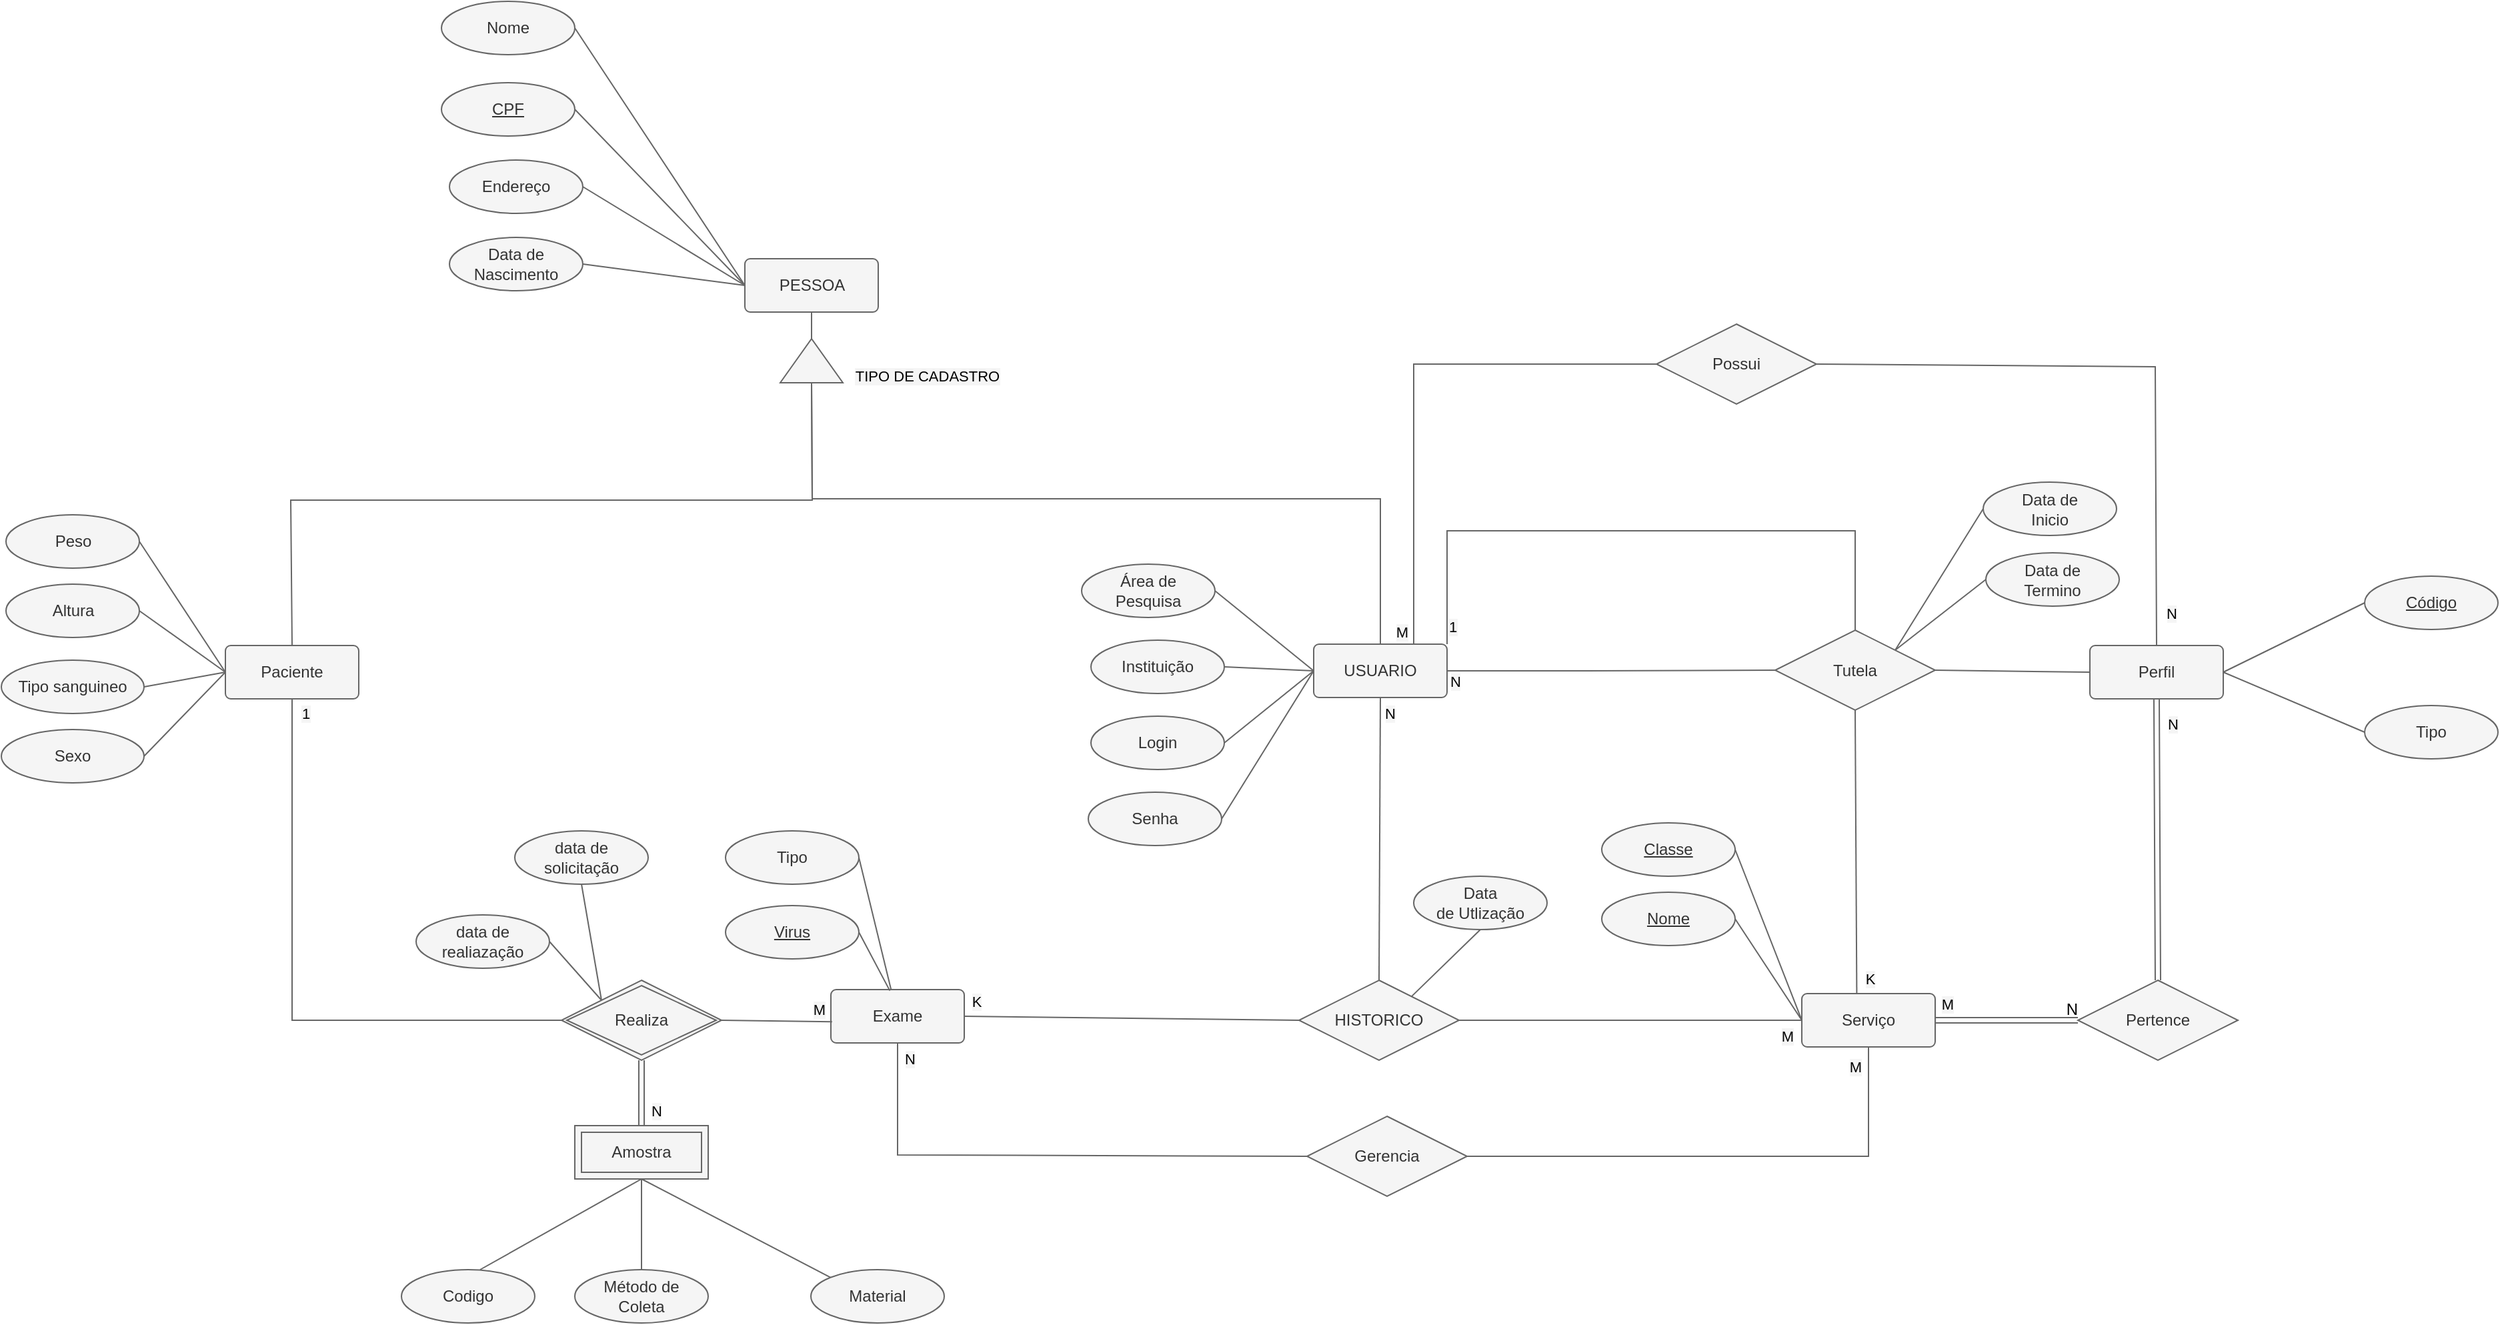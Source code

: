 <mxfile version="13.3.4" type="device"><diagram id="C5RBs43oDa-KdzZeNtuy" name="Page-1"><mxGraphModel dx="1355" dy="747" grid="0" gridSize="10" guides="1" tooltips="1" connect="1" arrows="1" fold="1" page="1" pageScale="1" pageWidth="3300" pageHeight="4681" background="#FFFFFF" math="0" shadow="0"><root><mxCell id="WIyWlLk6GJQsqaUBKTNV-0"/><mxCell id="WIyWlLk6GJQsqaUBKTNV-1" parent="WIyWlLk6GJQsqaUBKTNV-0"/><mxCell id="lvvmGRznCCcp2vPMVNIR-0" value="&lt;div&gt;USUARIO&lt;/div&gt;" style="rounded=1;arcSize=10;whiteSpace=wrap;html=1;align=center;labelBorderColor=none;labelBackgroundColor=none;strokeColor=#666666;fillColor=#f5f5f5;fontColor=#333333;" parent="WIyWlLk6GJQsqaUBKTNV-1" vertex="1"><mxGeometry x="1018" y="598" width="100" height="40" as="geometry"/></mxCell><mxCell id="lvvmGRznCCcp2vPMVNIR-1" value="Endereço" style="ellipse;whiteSpace=wrap;html=1;align=center;labelBorderColor=none;labelBackgroundColor=none;strokeColor=#666666;fillColor=#f5f5f5;fontColor=#333333;" parent="WIyWlLk6GJQsqaUBKTNV-1" vertex="1"><mxGeometry x="370" y="235" width="100" height="40" as="geometry"/></mxCell><mxCell id="lvvmGRznCCcp2vPMVNIR-2" value="&lt;div&gt;Área de &lt;br&gt;&lt;/div&gt;&lt;div&gt;Pesquisa&lt;br&gt;&lt;/div&gt;" style="ellipse;whiteSpace=wrap;html=1;align=center;labelBorderColor=none;labelBackgroundColor=none;strokeColor=#666666;fillColor=#f5f5f5;fontColor=#333333;" parent="WIyWlLk6GJQsqaUBKTNV-1" vertex="1"><mxGeometry x="844" y="538" width="100" height="40" as="geometry"/></mxCell><mxCell id="lvvmGRznCCcp2vPMVNIR-3" value="Instituição" style="ellipse;whiteSpace=wrap;html=1;align=center;labelBorderColor=none;labelBackgroundColor=none;strokeColor=#666666;fillColor=#f5f5f5;fontColor=#333333;" parent="WIyWlLk6GJQsqaUBKTNV-1" vertex="1"><mxGeometry x="851" y="595" width="100" height="40" as="geometry"/></mxCell><mxCell id="lvvmGRznCCcp2vPMVNIR-4" value="Nome" style="ellipse;whiteSpace=wrap;html=1;align=center;labelBorderColor=none;labelBackgroundColor=none;strokeColor=#666666;fillColor=#f5f5f5;fontColor=#333333;" parent="WIyWlLk6GJQsqaUBKTNV-1" vertex="1"><mxGeometry x="364" y="116" width="100" height="40" as="geometry"/></mxCell><mxCell id="lvvmGRznCCcp2vPMVNIR-5" value="&lt;div&gt;Data de&lt;/div&gt;&lt;div&gt;Nascimento&lt;br&gt;&lt;/div&gt;" style="ellipse;whiteSpace=wrap;html=1;align=center;labelBorderColor=none;labelBackgroundColor=none;strokeColor=#666666;fillColor=#f5f5f5;fontColor=#333333;" parent="WIyWlLk6GJQsqaUBKTNV-1" vertex="1"><mxGeometry x="370" y="293" width="100" height="40" as="geometry"/></mxCell><mxCell id="lvvmGRznCCcp2vPMVNIR-6" value="Login" style="ellipse;whiteSpace=wrap;html=1;align=center;labelBorderColor=none;labelBackgroundColor=none;strokeColor=#666666;fillColor=#f5f5f5;fontColor=#333333;" parent="WIyWlLk6GJQsqaUBKTNV-1" vertex="1"><mxGeometry x="851" y="652" width="100" height="40" as="geometry"/></mxCell><mxCell id="lvvmGRznCCcp2vPMVNIR-7" value="Tutela" style="shape=rhombus;perimeter=rhombusPerimeter;whiteSpace=wrap;html=1;align=center;labelBorderColor=none;labelBackgroundColor=none;strokeColor=#666666;fillColor=#f5f5f5;fontColor=#333333;" parent="WIyWlLk6GJQsqaUBKTNV-1" vertex="1"><mxGeometry x="1364" y="587.5" width="120" height="60" as="geometry"/></mxCell><mxCell id="lvvmGRznCCcp2vPMVNIR-8" value="Serviço" style="rounded=1;arcSize=10;whiteSpace=wrap;html=1;align=center;labelBorderColor=none;labelBackgroundColor=none;strokeColor=#666666;fillColor=#f5f5f5;fontColor=#333333;" parent="WIyWlLk6GJQsqaUBKTNV-1" vertex="1"><mxGeometry x="1384" y="860" width="100" height="40" as="geometry"/></mxCell><mxCell id="lvvmGRznCCcp2vPMVNIR-9" value="Gerencia" style="shape=rhombus;perimeter=rhombusPerimeter;whiteSpace=wrap;html=1;align=center;labelBorderColor=none;labelBackgroundColor=none;strokeColor=#666666;fillColor=#f5f5f5;fontColor=#333333;" parent="WIyWlLk6GJQsqaUBKTNV-1" vertex="1"><mxGeometry x="1013" y="952" width="120" height="60" as="geometry"/></mxCell><mxCell id="lvvmGRznCCcp2vPMVNIR-10" value="Realiza" style="shape=rhombus;double=1;perimeter=rhombusPerimeter;whiteSpace=wrap;html=1;align=center;labelBorderColor=none;labelBackgroundColor=none;fillColor=#f5f5f5;strokeColor=#666666;fontColor=#333333;" parent="WIyWlLk6GJQsqaUBKTNV-1" vertex="1"><mxGeometry x="454" y="850" width="120" height="60" as="geometry"/></mxCell><mxCell id="lvvmGRznCCcp2vPMVNIR-11" value="CPF" style="ellipse;whiteSpace=wrap;html=1;align=center;fontStyle=4;labelBorderColor=none;labelBackgroundColor=none;strokeColor=#666666;fillColor=#f5f5f5;fontColor=#333333;" parent="WIyWlLk6GJQsqaUBKTNV-1" vertex="1"><mxGeometry x="364" y="177" width="100" height="40" as="geometry"/></mxCell><mxCell id="lvvmGRznCCcp2vPMVNIR-12" value="" style="endArrow=none;html=1;rounded=0;exitX=1;exitY=0.5;exitDx=0;exitDy=0;entryX=0;entryY=0.5;entryDx=0;entryDy=0;fontColor=#030303;labelBorderColor=none;labelBackgroundColor=none;strokeColor=#666666;fillColor=#f5f5f5;" parent="WIyWlLk6GJQsqaUBKTNV-1" source="lvvmGRznCCcp2vPMVNIR-4" target="pYEyjTdp4atDi3eBIuFu-0" edge="1"><mxGeometry relative="1" as="geometry"><mxPoint x="464.0" y="141" as="sourcePoint"/><mxPoint x="515" y="361" as="targetPoint"/></mxGeometry></mxCell><mxCell id="lvvmGRznCCcp2vPMVNIR-13" value="" style="endArrow=none;html=1;rounded=0;entryX=0;entryY=0.5;entryDx=0;entryDy=0;exitX=1;exitY=0.5;exitDx=0;exitDy=0;fontColor=#030303;labelBorderColor=none;labelBackgroundColor=none;strokeColor=#666666;fillColor=#f5f5f5;" parent="WIyWlLk6GJQsqaUBKTNV-1" source="lvvmGRznCCcp2vPMVNIR-11" target="pYEyjTdp4atDi3eBIuFu-0" edge="1"><mxGeometry relative="1" as="geometry"><mxPoint x="247" y="618" as="sourcePoint"/><mxPoint x="407" y="618" as="targetPoint"/></mxGeometry></mxCell><mxCell id="lvvmGRznCCcp2vPMVNIR-14" value="" style="endArrow=none;html=1;rounded=0;entryX=0;entryY=0.5;entryDx=0;entryDy=0;exitX=1;exitY=0.5;exitDx=0;exitDy=0;fontColor=#030303;labelBorderColor=none;labelBackgroundColor=none;strokeColor=#666666;fillColor=#f5f5f5;" parent="WIyWlLk6GJQsqaUBKTNV-1" source="lvvmGRznCCcp2vPMVNIR-1" target="pYEyjTdp4atDi3eBIuFu-0" edge="1"><mxGeometry relative="1" as="geometry"><mxPoint x="426" y="648" as="sourcePoint"/><mxPoint x="499" y="608" as="targetPoint"/></mxGeometry></mxCell><mxCell id="lvvmGRznCCcp2vPMVNIR-16" value="Senha" style="ellipse;whiteSpace=wrap;html=1;align=center;labelBorderColor=none;labelBackgroundColor=none;strokeColor=#666666;fillColor=#f5f5f5;fontColor=#333333;" parent="WIyWlLk6GJQsqaUBKTNV-1" vertex="1"><mxGeometry x="849" y="709" width="100" height="40" as="geometry"/></mxCell><mxCell id="lvvmGRznCCcp2vPMVNIR-18" value="" style="endArrow=none;html=1;rounded=0;entryX=0;entryY=0.5;entryDx=0;entryDy=0;exitX=1;exitY=0.5;exitDx=0;exitDy=0;fontColor=#030303;labelBorderColor=none;labelBackgroundColor=none;strokeColor=#666666;fillColor=#f5f5f5;" parent="WIyWlLk6GJQsqaUBKTNV-1" source="lvvmGRznCCcp2vPMVNIR-5" target="pYEyjTdp4atDi3eBIuFu-0" edge="1"><mxGeometry relative="1" as="geometry"><mxPoint x="346" y="747" as="sourcePoint"/><mxPoint x="473" y="641" as="targetPoint"/></mxGeometry></mxCell><mxCell id="lvvmGRznCCcp2vPMVNIR-22" value="" style="endArrow=none;html=1;rounded=0;entryX=0;entryY=0.5;entryDx=0;entryDy=0;exitX=1;exitY=0.5;exitDx=0;exitDy=0;fontColor=#030303;labelBorderColor=none;labelBackgroundColor=none;strokeColor=#666666;fillColor=#f5f5f5;" parent="WIyWlLk6GJQsqaUBKTNV-1" source="lvvmGRznCCcp2vPMVNIR-24" target="lvvmGRznCCcp2vPMVNIR-8" edge="1"><mxGeometry relative="1" as="geometry"><mxPoint x="1202" y="780" as="sourcePoint"/><mxPoint x="1514" y="818.5" as="targetPoint"/></mxGeometry></mxCell><mxCell id="lvvmGRznCCcp2vPMVNIR-23" value="" style="endArrow=none;html=1;rounded=0;entryX=0;entryY=0.5;entryDx=0;entryDy=0;exitX=1;exitY=0.5;exitDx=0;exitDy=0;fontColor=#030303;labelBorderColor=none;labelBackgroundColor=none;strokeColor=#666666;fillColor=#f5f5f5;" parent="WIyWlLk6GJQsqaUBKTNV-1" source="lvvmGRznCCcp2vPMVNIR-25" target="lvvmGRznCCcp2vPMVNIR-8" edge="1"><mxGeometry relative="1" as="geometry"><mxPoint x="1202" y="900" as="sourcePoint"/><mxPoint x="1578" y="776" as="targetPoint"/></mxGeometry></mxCell><mxCell id="lvvmGRznCCcp2vPMVNIR-24" value="Classe" style="ellipse;whiteSpace=wrap;html=1;align=center;fontStyle=4;labelBorderColor=none;labelBackgroundColor=none;strokeColor=#666666;fillColor=#f5f5f5;fontColor=#333333;" parent="WIyWlLk6GJQsqaUBKTNV-1" vertex="1"><mxGeometry x="1234" y="732" width="100" height="40" as="geometry"/></mxCell><mxCell id="lvvmGRznCCcp2vPMVNIR-25" value="Nome" style="ellipse;whiteSpace=wrap;html=1;align=center;fontStyle=4;labelBorderColor=none;labelBackgroundColor=none;strokeColor=#666666;fillColor=#f5f5f5;fontColor=#333333;" parent="WIyWlLk6GJQsqaUBKTNV-1" vertex="1"><mxGeometry x="1234" y="784" width="100" height="40" as="geometry"/></mxCell><mxCell id="lvvmGRznCCcp2vPMVNIR-26" value="" style="endArrow=none;html=1;rounded=0;entryX=1;entryY=0.5;entryDx=0;entryDy=0;exitX=0.5;exitY=1;exitDx=0;exitDy=0;fontColor=#030303;labelBorderColor=none;labelBackgroundColor=none;strokeColor=#666666;fillColor=#f5f5f5;" parent="WIyWlLk6GJQsqaUBKTNV-1" source="lvvmGRznCCcp2vPMVNIR-8" target="lvvmGRznCCcp2vPMVNIR-9" edge="1"><mxGeometry relative="1" as="geometry"><mxPoint x="1269" y="973" as="sourcePoint"/><mxPoint x="1365" y="972.5" as="targetPoint"/><Array as="points"><mxPoint x="1434" y="982"/></Array></mxGeometry></mxCell><mxCell id="lvvmGRznCCcp2vPMVNIR-27" value="Exame" style="rounded=1;arcSize=10;whiteSpace=wrap;html=1;align=center;labelBorderColor=none;labelBackgroundColor=none;fillColor=#f5f5f5;strokeColor=#666666;fontColor=#333333;" parent="WIyWlLk6GJQsqaUBKTNV-1" vertex="1"><mxGeometry x="656" y="857" width="100" height="40" as="geometry"/></mxCell><mxCell id="lvvmGRznCCcp2vPMVNIR-29" value="&lt;div&gt;data de &lt;br&gt;&lt;/div&gt;&lt;div&gt;realiazação&lt;/div&gt;" style="ellipse;whiteSpace=wrap;html=1;align=center;labelBorderColor=none;labelBackgroundColor=none;fillColor=#f5f5f5;strokeColor=#666666;fontColor=#333333;" parent="WIyWlLk6GJQsqaUBKTNV-1" vertex="1"><mxGeometry x="345" y="801" width="100" height="40" as="geometry"/></mxCell><mxCell id="lvvmGRznCCcp2vPMVNIR-30" value="" style="endArrow=none;html=1;rounded=0;fontColor=#030303;entryX=0;entryY=0;entryDx=0;entryDy=0;exitX=1;exitY=0.5;exitDx=0;exitDy=0;labelBorderColor=none;labelBackgroundColor=none;strokeColor=#666666;fillColor=#f5f5f5;" parent="WIyWlLk6GJQsqaUBKTNV-1" source="lvvmGRznCCcp2vPMVNIR-29" target="lvvmGRznCCcp2vPMVNIR-10" edge="1"><mxGeometry relative="1" as="geometry"><mxPoint x="307" y="840" as="sourcePoint"/><mxPoint x="467" y="840" as="targetPoint"/></mxGeometry></mxCell><mxCell id="lvvmGRznCCcp2vPMVNIR-31" value="Paciente" style="rounded=1;arcSize=10;whiteSpace=wrap;html=1;align=center;labelBorderColor=none;labelBackgroundColor=none;fillColor=#f5f5f5;strokeColor=#666666;fontColor=#333333;" parent="WIyWlLk6GJQsqaUBKTNV-1" vertex="1"><mxGeometry x="202" y="599" width="100" height="40" as="geometry"/></mxCell><mxCell id="lvvmGRznCCcp2vPMVNIR-41" value="Pertence" style="shape=rhombus;perimeter=rhombusPerimeter;whiteSpace=wrap;html=1;align=center;labelBorderColor=none;labelBackgroundColor=none;strokeColor=#666666;fillColor=#f5f5f5;fontColor=#333333;" parent="WIyWlLk6GJQsqaUBKTNV-1" vertex="1"><mxGeometry x="1591" y="850" width="120" height="60" as="geometry"/></mxCell><mxCell id="lvvmGRznCCcp2vPMVNIR-42" value="" style="shape=link;html=1;rounded=0;labelBackgroundColor=none;strokeColor=#666666;fontColor=#333333;entryX=0;entryY=0.5;entryDx=0;entryDy=0;exitX=1;exitY=0.5;exitDx=0;exitDy=0;fillColor=#f5f5f5;" parent="WIyWlLk6GJQsqaUBKTNV-1" source="lvvmGRznCCcp2vPMVNIR-8" target="lvvmGRznCCcp2vPMVNIR-41" edge="1"><mxGeometry relative="1" as="geometry"><mxPoint x="1604" y="845.5" as="sourcePoint"/><mxPoint x="1764" y="845.5" as="targetPoint"/></mxGeometry></mxCell><mxCell id="lvvmGRznCCcp2vPMVNIR-43" value="N" style="resizable=0;html=1;align=right;verticalAlign=bottom;" parent="lvvmGRznCCcp2vPMVNIR-42" connectable="0" vertex="1"><mxGeometry x="1" relative="1" as="geometry"/></mxCell><mxCell id="lvvmGRznCCcp2vPMVNIR-44" value="Perfil" style="rounded=1;arcSize=10;whiteSpace=wrap;html=1;align=center;strokeColor=#666666;fillColor=#f5f5f5;fontColor=#333333;" parent="WIyWlLk6GJQsqaUBKTNV-1" vertex="1"><mxGeometry x="1600" y="599" width="100" height="40" as="geometry"/></mxCell><mxCell id="lvvmGRznCCcp2vPMVNIR-45" value="" style="endArrow=none;html=1;rounded=0;entryX=1;entryY=0.5;entryDx=0;entryDy=0;exitX=0;exitY=0.5;exitDx=0;exitDy=0;fontColor=#030303;labelBorderColor=none;labelBackgroundColor=none;strokeColor=#666666;fillColor=#f5f5f5;" parent="WIyWlLk6GJQsqaUBKTNV-1" source="lvvmGRznCCcp2vPMVNIR-44" target="lvvmGRznCCcp2vPMVNIR-7" edge="1"><mxGeometry relative="1" as="geometry"><mxPoint x="1506" y="624" as="sourcePoint"/><mxPoint x="1506" y="549" as="targetPoint"/></mxGeometry></mxCell><mxCell id="lvvmGRznCCcp2vPMVNIR-47" value="" style="shape=link;html=1;rounded=0;labelBackgroundColor=none;strokeColor=#666666;fontColor=#333333;entryX=0.5;entryY=0;entryDx=0;entryDy=0;exitX=0.5;exitY=1;exitDx=0;exitDy=0;fillColor=#f5f5f5;" parent="WIyWlLk6GJQsqaUBKTNV-1" source="lvvmGRznCCcp2vPMVNIR-44" target="lvvmGRznCCcp2vPMVNIR-41" edge="1"><mxGeometry relative="1" as="geometry"><mxPoint x="1577" y="754" as="sourcePoint"/><mxPoint x="1661" y="753" as="targetPoint"/></mxGeometry></mxCell><mxCell id="lvvmGRznCCcp2vPMVNIR-49" value="Tipo" style="ellipse;whiteSpace=wrap;html=1;align=center;strokeColor=#666666;fillColor=#f5f5f5;fontColor=#333333;" parent="WIyWlLk6GJQsqaUBKTNV-1" vertex="1"><mxGeometry x="1806" y="644" width="100" height="40" as="geometry"/></mxCell><mxCell id="lvvmGRznCCcp2vPMVNIR-50" value="Código" style="ellipse;whiteSpace=wrap;html=1;align=center;fontStyle=4;strokeColor=#666666;fillColor=#f5f5f5;fontColor=#333333;" parent="WIyWlLk6GJQsqaUBKTNV-1" vertex="1"><mxGeometry x="1806" y="547" width="100" height="40" as="geometry"/></mxCell><mxCell id="lvvmGRznCCcp2vPMVNIR-51" value="" style="endArrow=none;html=1;rounded=0;labelBackgroundColor=none;strokeColor=#666666;fontColor=#333333;entryX=0;entryY=0.5;entryDx=0;entryDy=0;exitX=1;exitY=0.5;exitDx=0;exitDy=0;fillColor=#f5f5f5;" parent="WIyWlLk6GJQsqaUBKTNV-1" source="lvvmGRznCCcp2vPMVNIR-44" target="lvvmGRznCCcp2vPMVNIR-50" edge="1"><mxGeometry relative="1" as="geometry"><mxPoint x="1532" y="485" as="sourcePoint"/><mxPoint x="1692" y="485" as="targetPoint"/></mxGeometry></mxCell><mxCell id="lvvmGRznCCcp2vPMVNIR-52" value="" style="endArrow=none;html=1;rounded=0;labelBackgroundColor=none;strokeColor=#666666;fontColor=#333333;entryX=0;entryY=0.5;entryDx=0;entryDy=0;exitX=1;exitY=0.5;exitDx=0;exitDy=0;fillColor=#f5f5f5;" parent="WIyWlLk6GJQsqaUBKTNV-1" source="lvvmGRznCCcp2vPMVNIR-44" target="lvvmGRznCCcp2vPMVNIR-49" edge="1"><mxGeometry relative="1" as="geometry"><mxPoint x="1709" y="621" as="sourcePoint"/><mxPoint x="1746" y="559" as="targetPoint"/></mxGeometry></mxCell><mxCell id="lvvmGRznCCcp2vPMVNIR-56" value="Possui" style="shape=rhombus;perimeter=rhombusPerimeter;whiteSpace=wrap;html=1;align=center;fillColor=#f5f5f5;strokeColor=#666666;fontColor=#333333;" parent="WIyWlLk6GJQsqaUBKTNV-1" vertex="1"><mxGeometry x="1275" y="358" width="120" height="60" as="geometry"/></mxCell><mxCell id="lvvmGRznCCcp2vPMVNIR-57" value="" style="endArrow=none;html=1;rounded=0;labelBackgroundColor=none;strokeColor=#666666;fontColor=#333333;exitX=1;exitY=0.5;exitDx=0;exitDy=0;entryX=0.5;entryY=0;entryDx=0;entryDy=0;fillColor=#f5f5f5;" parent="WIyWlLk6GJQsqaUBKTNV-1" source="lvvmGRznCCcp2vPMVNIR-56" target="lvvmGRznCCcp2vPMVNIR-44" edge="1"><mxGeometry relative="1" as="geometry"><mxPoint x="1572" y="541" as="sourcePoint"/><mxPoint x="1742" y="377" as="targetPoint"/><Array as="points"><mxPoint x="1649" y="390"/></Array></mxGeometry></mxCell><mxCell id="lvvmGRznCCcp2vPMVNIR-58" value="&lt;div&gt;Data de&lt;/div&gt;&lt;div&gt;Inicio&lt;br&gt;&lt;/div&gt;" style="ellipse;whiteSpace=wrap;html=1;align=center;strokeColor=#666666;fillColor=#f5f5f5;fontColor=#333333;" parent="WIyWlLk6GJQsqaUBKTNV-1" vertex="1"><mxGeometry x="1520" y="476.5" width="100" height="40" as="geometry"/></mxCell><mxCell id="lvvmGRznCCcp2vPMVNIR-59" value="&lt;div&gt;Data de&lt;/div&gt;&lt;div&gt;Termino&lt;br&gt;&lt;/div&gt;" style="ellipse;whiteSpace=wrap;html=1;align=center;strokeColor=#666666;fillColor=#f5f5f5;fontColor=#333333;" parent="WIyWlLk6GJQsqaUBKTNV-1" vertex="1"><mxGeometry x="1522" y="529.5" width="100" height="40" as="geometry"/></mxCell><mxCell id="lvvmGRznCCcp2vPMVNIR-60" value="" style="endArrow=none;html=1;rounded=0;labelBackgroundColor=none;strokeColor=#666666;fontColor=#333333;entryX=0;entryY=0.5;entryDx=0;entryDy=0;exitX=1;exitY=0;exitDx=0;exitDy=0;fillColor=#f5f5f5;" parent="WIyWlLk6GJQsqaUBKTNV-1" source="lvvmGRznCCcp2vPMVNIR-7" target="lvvmGRznCCcp2vPMVNIR-58" edge="1"><mxGeometry relative="1" as="geometry"><mxPoint x="1278" y="629.5" as="sourcePoint"/><mxPoint x="1514" y="492.5" as="targetPoint"/></mxGeometry></mxCell><mxCell id="lvvmGRznCCcp2vPMVNIR-61" value="" style="endArrow=none;html=1;rounded=0;labelBackgroundColor=none;strokeColor=#666666;fontColor=#333333;entryX=0;entryY=0.5;entryDx=0;entryDy=0;exitX=1;exitY=0;exitDx=0;exitDy=0;fillColor=#f5f5f5;" parent="WIyWlLk6GJQsqaUBKTNV-1" source="lvvmGRznCCcp2vPMVNIR-7" target="lvvmGRznCCcp2vPMVNIR-59" edge="1"><mxGeometry relative="1" as="geometry"><mxPoint x="1476" y="603.5" as="sourcePoint"/><mxPoint x="1513" y="553.5" as="targetPoint"/></mxGeometry></mxCell><mxCell id="lvvmGRznCCcp2vPMVNIR-63" value="Tipo" style="ellipse;whiteSpace=wrap;html=1;align=center;fillColor=#f5f5f5;strokeColor=#666666;fontColor=#333333;" parent="WIyWlLk6GJQsqaUBKTNV-1" vertex="1"><mxGeometry x="577" y="738" width="100" height="40" as="geometry"/></mxCell><mxCell id="lvvmGRznCCcp2vPMVNIR-64" value="Virus" style="ellipse;whiteSpace=wrap;html=1;align=center;fontStyle=4;fillColor=#f5f5f5;strokeColor=#666666;fontColor=#333333;" parent="WIyWlLk6GJQsqaUBKTNV-1" vertex="1"><mxGeometry x="577" y="794" width="100" height="40" as="geometry"/></mxCell><mxCell id="lvvmGRznCCcp2vPMVNIR-67" value="" style="shape=link;html=1;rounded=0;labelBackgroundColor=none;strokeColor=#666666;fontColor=#333333;entryX=0.5;entryY=0;entryDx=0;entryDy=0;exitX=0.5;exitY=1;exitDx=0;exitDy=0;fillColor=#f5f5f5;" parent="WIyWlLk6GJQsqaUBKTNV-1" source="lvvmGRznCCcp2vPMVNIR-10" target="lvvmGRznCCcp2vPMVNIR-72" edge="1"><mxGeometry relative="1" as="geometry"><mxPoint x="238" y="1000" as="sourcePoint"/><mxPoint x="361" y="1000" as="targetPoint"/></mxGeometry></mxCell><mxCell id="lvvmGRznCCcp2vPMVNIR-68" value="" style="resizable=0;html=1;align=right;verticalAlign=bottom;" parent="lvvmGRznCCcp2vPMVNIR-67" connectable="0" vertex="1"><mxGeometry x="1" relative="1" as="geometry"/></mxCell><mxCell id="lvvmGRznCCcp2vPMVNIR-69" value="Codigo" style="ellipse;whiteSpace=wrap;html=1;align=center;fillColor=#f5f5f5;strokeColor=#666666;fontColor=#333333;" parent="WIyWlLk6GJQsqaUBKTNV-1" vertex="1"><mxGeometry x="334" y="1067" width="100" height="40" as="geometry"/></mxCell><mxCell id="lvvmGRznCCcp2vPMVNIR-70" value="&lt;div&gt;Método de&lt;/div&gt;&lt;div&gt;Coleta&lt;br&gt;&lt;/div&gt;" style="ellipse;whiteSpace=wrap;html=1;align=center;fillColor=#f5f5f5;strokeColor=#666666;fontColor=#333333;" parent="WIyWlLk6GJQsqaUBKTNV-1" vertex="1"><mxGeometry x="464" y="1067" width="100" height="40" as="geometry"/></mxCell><mxCell id="lvvmGRznCCcp2vPMVNIR-71" value="Material" style="ellipse;whiteSpace=wrap;html=1;align=center;fillColor=#f5f5f5;strokeColor=#666666;fontColor=#333333;" parent="WIyWlLk6GJQsqaUBKTNV-1" vertex="1"><mxGeometry x="641" y="1067" width="100" height="40" as="geometry"/></mxCell><mxCell id="lvvmGRznCCcp2vPMVNIR-72" value="Amostra" style="shape=ext;margin=3;double=1;whiteSpace=wrap;html=1;align=center;fillColor=#f5f5f5;strokeColor=#666666;fontColor=#333333;" parent="WIyWlLk6GJQsqaUBKTNV-1" vertex="1"><mxGeometry x="464" y="959" width="100" height="40" as="geometry"/></mxCell><mxCell id="lvvmGRznCCcp2vPMVNIR-73" value="" style="endArrow=none;html=1;rounded=0;labelBackgroundColor=none;strokeColor=#666666;fontColor=#333333;exitX=0.59;exitY=0;exitDx=0;exitDy=0;exitPerimeter=0;entryX=0.5;entryY=1;entryDx=0;entryDy=0;fillColor=#f5f5f5;" parent="WIyWlLk6GJQsqaUBKTNV-1" source="lvvmGRznCCcp2vPMVNIR-69" target="lvvmGRznCCcp2vPMVNIR-72" edge="1"><mxGeometry relative="1" as="geometry"><mxPoint x="264" y="1020" as="sourcePoint"/><mxPoint x="490" y="1028" as="targetPoint"/></mxGeometry></mxCell><mxCell id="lvvmGRznCCcp2vPMVNIR-74" value="" style="endArrow=none;html=1;rounded=0;fontColor=#030303;entryX=0.5;entryY=0;entryDx=0;entryDy=0;labelBorderColor=none;labelBackgroundColor=none;strokeColor=#666666;fillColor=#f5f5f5;exitX=0.5;exitY=1;exitDx=0;exitDy=0;" parent="WIyWlLk6GJQsqaUBKTNV-1" source="lvvmGRznCCcp2vPMVNIR-72" target="lvvmGRznCCcp2vPMVNIR-70" edge="1"><mxGeometry relative="1" as="geometry"><mxPoint x="492" y="1016" as="sourcePoint"/><mxPoint x="464" y="890" as="targetPoint"/></mxGeometry></mxCell><mxCell id="lvvmGRznCCcp2vPMVNIR-75" value="" style="endArrow=none;html=1;rounded=0;fontColor=#030303;entryX=0;entryY=0;entryDx=0;entryDy=0;labelBorderColor=none;labelBackgroundColor=none;strokeColor=#666666;fillColor=#f5f5f5;exitX=0.5;exitY=1;exitDx=0;exitDy=0;" parent="WIyWlLk6GJQsqaUBKTNV-1" source="lvvmGRznCCcp2vPMVNIR-72" target="lvvmGRznCCcp2vPMVNIR-71" edge="1"><mxGeometry relative="1" as="geometry"><mxPoint x="564" y="1023" as="sourcePoint"/><mxPoint x="639.0" y="1067" as="targetPoint"/></mxGeometry></mxCell><mxCell id="lvvmGRznCCcp2vPMVNIR-76" value="HISTORICO" style="shape=rhombus;perimeter=rhombusPerimeter;whiteSpace=wrap;html=1;align=center;labelBorderColor=none;labelBackgroundColor=none;strokeColor=#666666;fillColor=#f5f5f5;fontColor=#333333;" parent="WIyWlLk6GJQsqaUBKTNV-1" vertex="1"><mxGeometry x="1007" y="850" width="120" height="60" as="geometry"/></mxCell><mxCell id="lvvmGRznCCcp2vPMVNIR-78" value="" style="endArrow=none;html=1;rounded=0;labelBackgroundColor=none;strokeColor=#666666;fillColor=#f5f5f5;fontColor=#333333;entryX=0;entryY=0.5;entryDx=0;entryDy=0;exitX=1;exitY=0.5;exitDx=0;exitDy=0;" parent="WIyWlLk6GJQsqaUBKTNV-1" source="lvvmGRznCCcp2vPMVNIR-76" target="lvvmGRznCCcp2vPMVNIR-8" edge="1"><mxGeometry relative="1" as="geometry"><mxPoint x="1071" y="941" as="sourcePoint"/><mxPoint x="1231" y="941" as="targetPoint"/></mxGeometry></mxCell><mxCell id="lvvmGRznCCcp2vPMVNIR-79" value="&lt;div&gt;Data&lt;/div&gt;&lt;div&gt;de Utlização&lt;br&gt;&lt;/div&gt;" style="ellipse;whiteSpace=wrap;html=1;align=center;strokeColor=#666666;fillColor=#f5f5f5;fontColor=#333333;" parent="WIyWlLk6GJQsqaUBKTNV-1" vertex="1"><mxGeometry x="1093" y="772" width="100" height="40" as="geometry"/></mxCell><mxCell id="lvvmGRznCCcp2vPMVNIR-80" value="" style="endArrow=none;html=1;rounded=0;labelBackgroundColor=none;strokeColor=#666666;fillColor=#f5f5f5;fontColor=#333333;entryX=0.704;entryY=0.201;entryDx=0;entryDy=0;exitX=0.5;exitY=1;exitDx=0;exitDy=0;entryPerimeter=0;" parent="WIyWlLk6GJQsqaUBKTNV-1" source="lvvmGRznCCcp2vPMVNIR-79" target="lvvmGRznCCcp2vPMVNIR-76" edge="1"><mxGeometry relative="1" as="geometry"><mxPoint x="666" y="863" as="sourcePoint"/><mxPoint x="826" y="863" as="targetPoint"/></mxGeometry></mxCell><mxCell id="lvvmGRznCCcp2vPMVNIR-82" value="&lt;div&gt;data de &lt;br&gt;&lt;/div&gt;&lt;div&gt;solicitação&lt;br&gt;&lt;/div&gt;" style="ellipse;whiteSpace=wrap;html=1;align=center;labelBorderColor=none;labelBackgroundColor=none;fillColor=#f5f5f5;strokeColor=#666666;fontColor=#333333;" parent="WIyWlLk6GJQsqaUBKTNV-1" vertex="1"><mxGeometry x="419" y="738" width="100" height="40" as="geometry"/></mxCell><mxCell id="lvvmGRznCCcp2vPMVNIR-83" value="" style="endArrow=none;html=1;rounded=0;strokeColor=#666666;exitX=0.5;exitY=1;exitDx=0;exitDy=0;entryX=0;entryY=0;entryDx=0;entryDy=0;fillColor=#f5f5f5;" parent="WIyWlLk6GJQsqaUBKTNV-1" source="lvvmGRznCCcp2vPMVNIR-82" target="lvvmGRznCCcp2vPMVNIR-10" edge="1"><mxGeometry relative="1" as="geometry"><mxPoint x="503" y="798" as="sourcePoint"/><mxPoint x="480" y="857" as="targetPoint"/></mxGeometry></mxCell><mxCell id="lvvmGRznCCcp2vPMVNIR-84" value="N" style="edgeLabel;html=1;align=center;verticalAlign=middle;resizable=0;points=[];labelBackgroundColor=#F5F5F5;fontColor=#000000;" parent="WIyWlLk6GJQsqaUBKTNV-1" vertex="1" connectable="0"><mxGeometry x="1670" y="487" as="geometry"><mxPoint x="-9" y="88" as="offset"/></mxGeometry></mxCell><mxCell id="lvvmGRznCCcp2vPMVNIR-89" value="N" style="edgeLabel;html=1;align=center;verticalAlign=middle;resizable=0;points=[];labelBackgroundColor=#F5F5F5;fontColor=#000000;" parent="WIyWlLk6GJQsqaUBKTNV-1" vertex="1" connectable="0"><mxGeometry x="1671" y="570" as="geometry"><mxPoint x="-9" y="88" as="offset"/></mxGeometry></mxCell><mxCell id="lvvmGRznCCcp2vPMVNIR-92" value="N" style="edgeLabel;html=1;align=center;verticalAlign=middle;resizable=0;points=[];labelBackgroundColor=#F5F5F5;fontColor=#000000;" parent="WIyWlLk6GJQsqaUBKTNV-1" vertex="1" connectable="0"><mxGeometry x="534" y="860" as="geometry"><mxPoint x="-9" y="88" as="offset"/></mxGeometry></mxCell><mxCell id="pYEyjTdp4atDi3eBIuFu-0" value="PESSOA" style="rounded=1;arcSize=10;whiteSpace=wrap;html=1;align=center;labelBorderColor=none;labelBackgroundColor=none;strokeColor=#666666;fillColor=#f5f5f5;fontColor=#333333;" parent="WIyWlLk6GJQsqaUBKTNV-1" vertex="1"><mxGeometry x="591.5" y="309" width="100" height="40" as="geometry"/></mxCell><mxCell id="pYEyjTdp4atDi3eBIuFu-2" value="" style="triangle;whiteSpace=wrap;html=1;fillColor=#f5f5f5;strokeColor=#666666;fontColor=#333333;rotation=-90;" parent="WIyWlLk6GJQsqaUBKTNV-1" vertex="1"><mxGeometry x="625" y="362" width="33" height="47" as="geometry"/></mxCell><mxCell id="pYEyjTdp4atDi3eBIuFu-4" value="" style="endArrow=none;html=1;rounded=0;fillColor=#f5f5f5;strokeColor=#666666;exitX=0.5;exitY=0;exitDx=0;exitDy=0;entryX=0;entryY=0.5;entryDx=0;entryDy=0;" parent="WIyWlLk6GJQsqaUBKTNV-1" source="lvvmGRznCCcp2vPMVNIR-31" target="pYEyjTdp4atDi3eBIuFu-2" edge="1"><mxGeometry relative="1" as="geometry"><mxPoint x="176" y="420" as="sourcePoint"/><mxPoint x="642" y="427" as="targetPoint"/><Array as="points"><mxPoint x="251" y="490"/><mxPoint x="399" y="490"/><mxPoint x="642" y="490"/></Array></mxGeometry></mxCell><mxCell id="pYEyjTdp4atDi3eBIuFu-6" value="" style="endArrow=none;html=1;rounded=0;fillColor=#f5f5f5;strokeColor=#666666;exitX=0.5;exitY=0;exitDx=0;exitDy=0;entryX=0;entryY=0.5;entryDx=0;entryDy=0;" parent="WIyWlLk6GJQsqaUBKTNV-1" source="lvvmGRznCCcp2vPMVNIR-0" target="pYEyjTdp4atDi3eBIuFu-2" edge="1"><mxGeometry relative="1" as="geometry"><mxPoint x="1068" y="451" as="sourcePoint"/><mxPoint x="672" y="430" as="targetPoint"/><Array as="points"><mxPoint x="1068" y="489"/><mxPoint x="642" y="489"/></Array></mxGeometry></mxCell><mxCell id="pYEyjTdp4atDi3eBIuFu-7" value="" style="endArrow=none;html=1;rounded=0;fillColor=#f5f5f5;strokeColor=#666666;entryX=0.5;entryY=1;entryDx=0;entryDy=0;exitX=1;exitY=0.5;exitDx=0;exitDy=0;" parent="WIyWlLk6GJQsqaUBKTNV-1" source="pYEyjTdp4atDi3eBIuFu-2" target="pYEyjTdp4atDi3eBIuFu-0" edge="1"><mxGeometry relative="1" as="geometry"><mxPoint x="805" y="458" as="sourcePoint"/><mxPoint x="965" y="458" as="targetPoint"/></mxGeometry></mxCell><mxCell id="pYEyjTdp4atDi3eBIuFu-9" value="" style="endArrow=none;html=1;rounded=0;labelBackgroundColor=none;strokeColor=#666666;fillColor=#f5f5f5;fontColor=#333333;entryX=1;entryY=0.5;entryDx=0;entryDy=0;exitX=0.442;exitY=0.02;exitDx=0;exitDy=0;exitPerimeter=0;" parent="WIyWlLk6GJQsqaUBKTNV-1" source="lvvmGRznCCcp2vPMVNIR-27" target="lvvmGRznCCcp2vPMVNIR-64" edge="1"><mxGeometry relative="1" as="geometry"><mxPoint x="708" y="840" as="sourcePoint"/><mxPoint x="701" y="811" as="targetPoint"/></mxGeometry></mxCell><mxCell id="pYEyjTdp4atDi3eBIuFu-10" value="" style="endArrow=none;html=1;rounded=0;strokeColor=#666666;entryX=0;entryY=0.5;entryDx=0;entryDy=0;fillColor=#f5f5f5;exitX=0.5;exitY=1;exitDx=0;exitDy=0;" parent="WIyWlLk6GJQsqaUBKTNV-1" source="lvvmGRznCCcp2vPMVNIR-31" target="lvvmGRznCCcp2vPMVNIR-10" edge="1"><mxGeometry relative="1" as="geometry"><mxPoint x="368" y="774" as="sourcePoint"/><mxPoint x="407" y="816" as="targetPoint"/><Array as="points"><mxPoint x="252" y="702"/><mxPoint x="252" y="880"/></Array></mxGeometry></mxCell><mxCell id="pYEyjTdp4atDi3eBIuFu-17" value="" style="endArrow=none;html=1;rounded=0;fillColor=#f5f5f5;strokeColor=#666666;exitX=1;exitY=0.5;exitDx=0;exitDy=0;entryX=0;entryY=0.5;entryDx=0;entryDy=0;" parent="WIyWlLk6GJQsqaUBKTNV-1" source="lvvmGRznCCcp2vPMVNIR-16" target="lvvmGRznCCcp2vPMVNIR-0" edge="1"><mxGeometry relative="1" as="geometry"><mxPoint x="1072" y="739" as="sourcePoint"/><mxPoint x="1018" y="672" as="targetPoint"/></mxGeometry></mxCell><mxCell id="pYEyjTdp4atDi3eBIuFu-18" value="" style="endArrow=none;html=1;rounded=0;fillColor=#f5f5f5;strokeColor=#666666;exitX=1;exitY=0.5;exitDx=0;exitDy=0;entryX=0;entryY=0.5;entryDx=0;entryDy=0;" parent="WIyWlLk6GJQsqaUBKTNV-1" source="lvvmGRznCCcp2vPMVNIR-6" target="lvvmGRznCCcp2vPMVNIR-0" edge="1"><mxGeometry relative="1" as="geometry"><mxPoint x="959" y="739" as="sourcePoint"/><mxPoint x="980" y="627" as="targetPoint"/></mxGeometry></mxCell><mxCell id="pYEyjTdp4atDi3eBIuFu-19" value="" style="endArrow=none;html=1;rounded=0;fillColor=#f5f5f5;strokeColor=#666666;exitX=1;exitY=0.5;exitDx=0;exitDy=0;entryX=0;entryY=0.5;entryDx=0;entryDy=0;" parent="WIyWlLk6GJQsqaUBKTNV-1" source="lvvmGRznCCcp2vPMVNIR-3" target="lvvmGRznCCcp2vPMVNIR-0" edge="1"><mxGeometry relative="1" as="geometry"><mxPoint x="961" y="682" as="sourcePoint"/><mxPoint x="968" y="631" as="targetPoint"/></mxGeometry></mxCell><mxCell id="pYEyjTdp4atDi3eBIuFu-20" value="" style="endArrow=none;html=1;rounded=0;fillColor=#f5f5f5;strokeColor=#666666;exitX=1;exitY=0.5;exitDx=0;exitDy=0;entryX=0;entryY=0.5;entryDx=0;entryDy=0;" parent="WIyWlLk6GJQsqaUBKTNV-1" source="lvvmGRznCCcp2vPMVNIR-2" target="lvvmGRznCCcp2vPMVNIR-0" edge="1"><mxGeometry relative="1" as="geometry"><mxPoint x="951.0" y="562" as="sourcePoint"/><mxPoint x="984" y="604" as="targetPoint"/></mxGeometry></mxCell><mxCell id="pYEyjTdp4atDi3eBIuFu-21" value="" style="endArrow=none;html=1;rounded=0;labelBackgroundColor=none;strokeColor=#666666;fillColor=#f5f5f5;fontColor=#333333;entryX=1;entryY=0.5;entryDx=0;entryDy=0;" parent="WIyWlLk6GJQsqaUBKTNV-1" source="lvvmGRznCCcp2vPMVNIR-27" target="lvvmGRznCCcp2vPMVNIR-63" edge="1"><mxGeometry relative="1" as="geometry"><mxPoint x="727" y="817" as="sourcePoint"/><mxPoint x="687" y="824" as="targetPoint"/></mxGeometry></mxCell><mxCell id="pYEyjTdp4atDi3eBIuFu-22" value="" style="endArrow=none;html=1;rounded=0;labelBackgroundColor=none;strokeColor=#666666;fillColor=#f5f5f5;fontColor=#333333;entryX=1;entryY=0.5;entryDx=0;entryDy=0;exitX=0.009;exitY=0.604;exitDx=0;exitDy=0;exitPerimeter=0;" parent="WIyWlLk6GJQsqaUBKTNV-1" source="lvvmGRznCCcp2vPMVNIR-27" target="lvvmGRznCCcp2vPMVNIR-10" edge="1"><mxGeometry relative="1" as="geometry"><mxPoint x="632" y="904" as="sourcePoint"/><mxPoint x="785" y="940" as="targetPoint"/></mxGeometry></mxCell><mxCell id="pYEyjTdp4atDi3eBIuFu-25" value="" style="endArrow=none;html=1;rounded=0;fillColor=#f5f5f5;strokeColor=#666666;exitX=0.5;exitY=0;exitDx=0;exitDy=0;entryX=0.5;entryY=1;entryDx=0;entryDy=0;" parent="WIyWlLk6GJQsqaUBKTNV-1" source="lvvmGRznCCcp2vPMVNIR-76" target="lvvmGRznCCcp2vPMVNIR-0" edge="1"><mxGeometry relative="1" as="geometry"><mxPoint x="959.0" y="615.0" as="sourcePoint"/><mxPoint x="1028" y="504" as="targetPoint"/></mxGeometry></mxCell><mxCell id="pYEyjTdp4atDi3eBIuFu-27" value="" style="endArrow=none;html=1;rounded=0;fillColor=#f5f5f5;strokeColor=#666666;exitX=0;exitY=0.5;exitDx=0;exitDy=0;entryX=1;entryY=0.5;entryDx=0;entryDy=0;" parent="WIyWlLk6GJQsqaUBKTNV-1" source="lvvmGRznCCcp2vPMVNIR-76" target="lvvmGRznCCcp2vPMVNIR-27" edge="1"><mxGeometry relative="1" as="geometry"><mxPoint x="1075" y="854.0" as="sourcePoint"/><mxPoint x="1078" y="524.0" as="targetPoint"/></mxGeometry></mxCell><mxCell id="pYEyjTdp4atDi3eBIuFu-28" value="" style="endArrow=none;html=1;rounded=0;fillColor=#f5f5f5;strokeColor=#666666;entryX=0.5;entryY=1;entryDx=0;entryDy=0;exitX=0;exitY=0.5;exitDx=0;exitDy=0;" parent="WIyWlLk6GJQsqaUBKTNV-1" source="lvvmGRznCCcp2vPMVNIR-9" target="lvvmGRznCCcp2vPMVNIR-27" edge="1"><mxGeometry relative="1" as="geometry"><mxPoint x="986" y="1017" as="sourcePoint"/><mxPoint x="741" y="977.5" as="targetPoint"/><Array as="points"><mxPoint x="706" y="981"/></Array></mxGeometry></mxCell><mxCell id="pYEyjTdp4atDi3eBIuFu-29" value="" style="endArrow=none;html=1;rounded=0;labelBackgroundColor=none;strokeColor=#666666;fontColor=#333333;fillColor=#f5f5f5;entryX=0;entryY=0.5;entryDx=0;entryDy=0;exitX=0.75;exitY=0;exitDx=0;exitDy=0;" parent="WIyWlLk6GJQsqaUBKTNV-1" source="lvvmGRznCCcp2vPMVNIR-0" target="lvvmGRznCCcp2vPMVNIR-56" edge="1"><mxGeometry relative="1" as="geometry"><mxPoint x="1155" y="642" as="sourcePoint"/><mxPoint x="1565" y="358" as="targetPoint"/><Array as="points"><mxPoint x="1093" y="388"/><mxPoint x="1170" y="388"/><mxPoint x="1199" y="388"/></Array></mxGeometry></mxCell><mxCell id="pYEyjTdp4atDi3eBIuFu-32" value="" style="endArrow=none;html=1;rounded=0;fillColor=#f5f5f5;strokeColor=#666666;entryX=0;entryY=0.5;entryDx=0;entryDy=0;exitX=1;exitY=0.5;exitDx=0;exitDy=0;" parent="WIyWlLk6GJQsqaUBKTNV-1" source="lvvmGRznCCcp2vPMVNIR-0" target="lvvmGRznCCcp2vPMVNIR-7" edge="1"><mxGeometry relative="1" as="geometry"><mxPoint x="1118" y="655" as="sourcePoint"/><mxPoint x="1234.0" y="637" as="targetPoint"/><Array as="points"><mxPoint x="1213" y="618"/><mxPoint x="1221" y="618"/></Array></mxGeometry></mxCell><mxCell id="pYEyjTdp4atDi3eBIuFu-33" value="Peso" style="ellipse;whiteSpace=wrap;html=1;align=center;labelBorderColor=none;labelBackgroundColor=none;fillColor=#f5f5f5;strokeColor=#666666;fontColor=#333333;" parent="WIyWlLk6GJQsqaUBKTNV-1" vertex="1"><mxGeometry x="37.5" y="501" width="100" height="40" as="geometry"/></mxCell><mxCell id="pYEyjTdp4atDi3eBIuFu-34" value="M" style="edgeLabel;html=1;align=center;verticalAlign=middle;resizable=0;points=[];labelBackgroundColor=#F5F5F5;fontColor=#000000;" parent="WIyWlLk6GJQsqaUBKTNV-1" vertex="1" connectable="0"><mxGeometry x="1093" y="501" as="geometry"><mxPoint x="-9" y="88" as="offset"/></mxGeometry></mxCell><mxCell id="pYEyjTdp4atDi3eBIuFu-35" value="1" style="edgeLabel;html=1;align=center;verticalAlign=middle;resizable=0;points=[];labelBackgroundColor=#F5F5F5;fontColor=#000000;" parent="WIyWlLk6GJQsqaUBKTNV-1" vertex="1" connectable="0"><mxGeometry x="1131" y="497" as="geometry"><mxPoint x="-9" y="88" as="offset"/></mxGeometry></mxCell><mxCell id="pYEyjTdp4atDi3eBIuFu-37" value="" style="endArrow=none;html=1;rounded=0;exitX=0.5;exitY=0;exitDx=0;exitDy=0;fontColor=#030303;labelBorderColor=none;labelBackgroundColor=none;strokeColor=#666666;fillColor=#f5f5f5;entryX=1;entryY=0;entryDx=0;entryDy=0;" parent="WIyWlLk6GJQsqaUBKTNV-1" source="lvvmGRznCCcp2vPMVNIR-7" target="lvvmGRznCCcp2vPMVNIR-0" edge="1"><mxGeometry relative="1" as="geometry"><mxPoint x="1322" y="692" as="sourcePoint"/><mxPoint x="1108" y="588" as="targetPoint"/><Array as="points"><mxPoint x="1424" y="513"/><mxPoint x="1118" y="513"/></Array></mxGeometry></mxCell><mxCell id="pYEyjTdp4atDi3eBIuFu-38" value="N" style="edgeLabel;html=1;align=center;verticalAlign=middle;resizable=0;points=[];labelBackgroundColor=#F5F5F5;fontColor=#000000;" parent="WIyWlLk6GJQsqaUBKTNV-1" vertex="1" connectable="0"><mxGeometry x="1133" y="538" as="geometry"><mxPoint x="-9" y="88" as="offset"/></mxGeometry></mxCell><mxCell id="pYEyjTdp4atDi3eBIuFu-39" value="N" style="edgeLabel;html=1;align=center;verticalAlign=middle;resizable=0;points=[];labelBackgroundColor=#F5F5F5;fontColor=#000000;" parent="WIyWlLk6GJQsqaUBKTNV-1" vertex="1" connectable="0"><mxGeometry x="1084" y="562" as="geometry"><mxPoint x="-9" y="88" as="offset"/></mxGeometry></mxCell><mxCell id="pYEyjTdp4atDi3eBIuFu-40" value="K" style="edgeLabel;html=1;align=center;verticalAlign=middle;resizable=0;points=[];labelBackgroundColor=#F5F5F5;fontColor=#000000;" parent="WIyWlLk6GJQsqaUBKTNV-1" vertex="1" connectable="0"><mxGeometry x="774" y="778" as="geometry"><mxPoint x="-9" y="88" as="offset"/></mxGeometry></mxCell><mxCell id="pYEyjTdp4atDi3eBIuFu-41" value="N" style="edgeLabel;html=1;align=center;verticalAlign=middle;resizable=0;points=[];labelBackgroundColor=#F5F5F5;fontColor=#000000;" parent="WIyWlLk6GJQsqaUBKTNV-1" vertex="1" connectable="0"><mxGeometry x="724" y="821" as="geometry"><mxPoint x="-9" y="88" as="offset"/></mxGeometry></mxCell><mxCell id="pYEyjTdp4atDi3eBIuFu-42" value="M" style="edgeLabel;html=1;align=center;verticalAlign=middle;resizable=0;points=[];labelBackgroundColor=#F5F5F5;fontColor=#000000;" parent="WIyWlLk6GJQsqaUBKTNV-1" vertex="1" connectable="0"><mxGeometry x="656" y="784" as="geometry"><mxPoint x="-9" y="88" as="offset"/></mxGeometry></mxCell><mxCell id="pYEyjTdp4atDi3eBIuFu-43" value="M" style="edgeLabel;html=1;align=center;verticalAlign=middle;resizable=0;points=[];labelBackgroundColor=#F5F5F5;fontColor=#000000;" parent="WIyWlLk6GJQsqaUBKTNV-1" vertex="1" connectable="0"><mxGeometry x="1433" y="827" as="geometry"><mxPoint x="-9" y="88" as="offset"/></mxGeometry></mxCell><mxCell id="pYEyjTdp4atDi3eBIuFu-44" value="M" style="edgeLabel;html=1;align=center;verticalAlign=middle;resizable=0;points=[];labelBackgroundColor=#F5F5F5;fontColor=#000000;" parent="WIyWlLk6GJQsqaUBKTNV-1" vertex="1" connectable="0"><mxGeometry x="1382" y="804" as="geometry"><mxPoint x="-9" y="88" as="offset"/></mxGeometry></mxCell><mxCell id="pYEyjTdp4atDi3eBIuFu-46" value="" style="endArrow=none;html=1;rounded=0;labelBackgroundColor=none;strokeColor=#666666;fillColor=#f5f5f5;fontColor=#333333;entryX=0.5;entryY=1;entryDx=0;entryDy=0;exitX=0.412;exitY=-0.012;exitDx=0;exitDy=0;exitPerimeter=0;" parent="WIyWlLk6GJQsqaUBKTNV-1" source="lvvmGRznCCcp2vPMVNIR-8" target="lvvmGRznCCcp2vPMVNIR-7" edge="1"><mxGeometry relative="1" as="geometry"><mxPoint x="1137" y="890" as="sourcePoint"/><mxPoint x="1394" y="890" as="targetPoint"/></mxGeometry></mxCell><mxCell id="pYEyjTdp4atDi3eBIuFu-47" value="M" style="edgeLabel;html=1;align=center;verticalAlign=middle;resizable=0;points=[];labelBackgroundColor=#F5F5F5;fontColor=#000000;" parent="WIyWlLk6GJQsqaUBKTNV-1" vertex="1" connectable="0"><mxGeometry x="1502" y="780" as="geometry"><mxPoint x="-9" y="88" as="offset"/></mxGeometry></mxCell><mxCell id="pYEyjTdp4atDi3eBIuFu-48" value="K" style="edgeLabel;html=1;align=center;verticalAlign=middle;resizable=0;points=[];labelBackgroundColor=#F5F5F5;fontColor=#000000;" parent="WIyWlLk6GJQsqaUBKTNV-1" vertex="1" connectable="0"><mxGeometry x="1444" y="761" as="geometry"><mxPoint x="-9" y="88" as="offset"/></mxGeometry></mxCell><mxCell id="pYEyjTdp4atDi3eBIuFu-49" value="" style="endArrow=none;html=1;rounded=0;fillColor=#f5f5f5;strokeColor=#666666;entryX=0;entryY=0.5;entryDx=0;entryDy=0;exitX=1;exitY=0.5;exitDx=0;exitDy=0;" parent="WIyWlLk6GJQsqaUBKTNV-1" source="pYEyjTdp4atDi3eBIuFu-33" target="lvvmGRznCCcp2vPMVNIR-31" edge="1"><mxGeometry relative="1" as="geometry"><mxPoint x="82" y="657" as="sourcePoint"/><mxPoint x="242" y="657" as="targetPoint"/></mxGeometry></mxCell><mxCell id="pYEyjTdp4atDi3eBIuFu-50" value="1" style="edgeLabel;html=1;align=center;verticalAlign=middle;resizable=0;points=[];labelBackgroundColor=#F5F5F5;fontColor=#000000;" parent="WIyWlLk6GJQsqaUBKTNV-1" vertex="1" connectable="0"><mxGeometry x="271" y="562" as="geometry"><mxPoint x="-9" y="88" as="offset"/></mxGeometry></mxCell><mxCell id="pYEyjTdp4atDi3eBIuFu-51" value="TIPO DE CADASTRO" style="edgeLabel;html=1;align=center;verticalAlign=middle;resizable=0;points=[];labelBackgroundColor=#F5F5F5;fontColor=#000000;" parent="WIyWlLk6GJQsqaUBKTNV-1" vertex="1" connectable="0"><mxGeometry x="737" y="309" as="geometry"><mxPoint x="-9" y="88" as="offset"/></mxGeometry></mxCell><mxCell id="pYEyjTdp4atDi3eBIuFu-52" value="Altura" style="ellipse;whiteSpace=wrap;html=1;align=center;labelBorderColor=none;labelBackgroundColor=none;fillColor=#f5f5f5;strokeColor=#666666;fontColor=#333333;" parent="WIyWlLk6GJQsqaUBKTNV-1" vertex="1"><mxGeometry x="37.5" y="553" width="100" height="40" as="geometry"/></mxCell><mxCell id="pYEyjTdp4atDi3eBIuFu-53" value="" style="endArrow=none;html=1;rounded=0;fillColor=#f5f5f5;strokeColor=#666666;exitX=1;exitY=0.5;exitDx=0;exitDy=0;entryX=0;entryY=0.5;entryDx=0;entryDy=0;" parent="WIyWlLk6GJQsqaUBKTNV-1" source="pYEyjTdp4atDi3eBIuFu-52" target="lvvmGRznCCcp2vPMVNIR-31" edge="1"><mxGeometry relative="1" as="geometry"><mxPoint x="168.0" y="533" as="sourcePoint"/><mxPoint x="173" y="666" as="targetPoint"/></mxGeometry></mxCell><mxCell id="pYEyjTdp4atDi3eBIuFu-54" value="Tipo sanguineo" style="ellipse;whiteSpace=wrap;html=1;align=center;labelBorderColor=none;labelBackgroundColor=none;fillColor=#f5f5f5;strokeColor=#666666;fontColor=#333333;" parent="WIyWlLk6GJQsqaUBKTNV-1" vertex="1"><mxGeometry x="34" y="610" width="107" height="40" as="geometry"/></mxCell><mxCell id="pYEyjTdp4atDi3eBIuFu-55" value="" style="endArrow=none;html=1;rounded=0;fillColor=#f5f5f5;strokeColor=#666666;exitX=1;exitY=0.5;exitDx=0;exitDy=0;entryX=0;entryY=0.5;entryDx=0;entryDy=0;" parent="WIyWlLk6GJQsqaUBKTNV-1" source="pYEyjTdp4atDi3eBIuFu-54" target="lvvmGRznCCcp2vPMVNIR-31" edge="1"><mxGeometry relative="1" as="geometry"><mxPoint x="171" y="700" as="sourcePoint"/><mxPoint x="195" y="707" as="targetPoint"/></mxGeometry></mxCell><mxCell id="pYEyjTdp4atDi3eBIuFu-56" value="Sexo" style="ellipse;whiteSpace=wrap;html=1;align=center;labelBorderColor=none;labelBackgroundColor=none;fillColor=#f5f5f5;strokeColor=#666666;fontColor=#333333;" parent="WIyWlLk6GJQsqaUBKTNV-1" vertex="1"><mxGeometry x="34" y="662" width="107" height="40" as="geometry"/></mxCell><mxCell id="pYEyjTdp4atDi3eBIuFu-57" value="" style="endArrow=none;html=1;rounded=0;fillColor=#f5f5f5;strokeColor=#666666;exitX=1;exitY=0.5;exitDx=0;exitDy=0;entryX=0;entryY=0.5;entryDx=0;entryDy=0;" parent="WIyWlLk6GJQsqaUBKTNV-1" source="pYEyjTdp4atDi3eBIuFu-56" target="lvvmGRznCCcp2vPMVNIR-31" edge="1"><mxGeometry relative="1" as="geometry"><mxPoint x="171.5" y="642" as="sourcePoint"/><mxPoint x="161" y="659" as="targetPoint"/></mxGeometry></mxCell></root></mxGraphModel></diagram></mxfile>